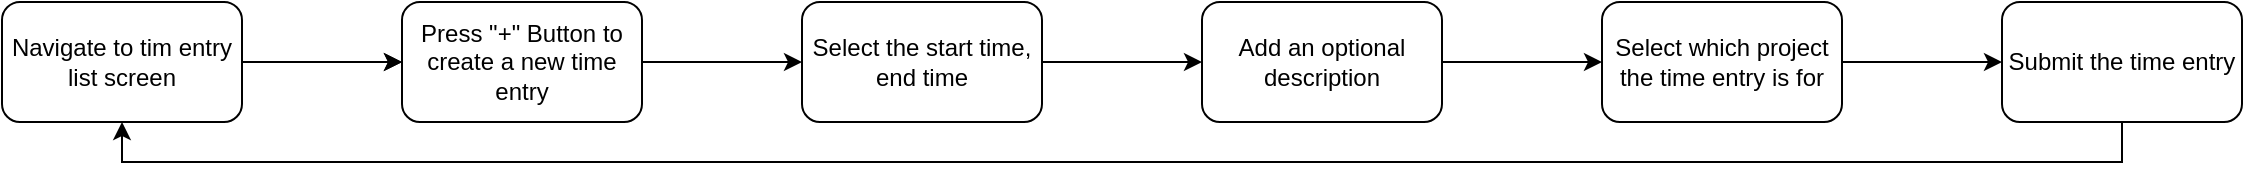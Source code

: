 <mxfile version="21.0.10" type="github"><diagram name="Seite-1" id="t6YPCSnxHJcEC_fdzEYf"><mxGraphModel dx="1210" dy="612" grid="1" gridSize="10" guides="1" tooltips="1" connect="1" arrows="1" fold="1" page="1" pageScale="1" pageWidth="827" pageHeight="1169" math="0" shadow="0"><root><mxCell id="0"/><mxCell id="1" parent="0"/><mxCell id="SlI7Oe4868T6xrQJ0KUJ-3" value="" style="edgeStyle=orthogonalEdgeStyle;rounded=0;orthogonalLoop=1;jettySize=auto;html=1;" edge="1" parent="1" source="SlI7Oe4868T6xrQJ0KUJ-1" target="SlI7Oe4868T6xrQJ0KUJ-2"><mxGeometry relative="1" as="geometry"/></mxCell><mxCell id="SlI7Oe4868T6xrQJ0KUJ-12" value="" style="edgeStyle=orthogonalEdgeStyle;rounded=0;orthogonalLoop=1;jettySize=auto;html=1;" edge="1" parent="1" source="SlI7Oe4868T6xrQJ0KUJ-1" target="SlI7Oe4868T6xrQJ0KUJ-2"><mxGeometry relative="1" as="geometry"/></mxCell><mxCell id="SlI7Oe4868T6xrQJ0KUJ-1" value="Navigate to tim entry list screen" style="rounded=1;whiteSpace=wrap;html=1;" vertex="1" parent="1"><mxGeometry x="40" y="210" width="120" height="60" as="geometry"/></mxCell><mxCell id="SlI7Oe4868T6xrQJ0KUJ-5" value="" style="edgeStyle=orthogonalEdgeStyle;rounded=0;orthogonalLoop=1;jettySize=auto;html=1;" edge="1" parent="1" source="SlI7Oe4868T6xrQJ0KUJ-2" target="SlI7Oe4868T6xrQJ0KUJ-4"><mxGeometry relative="1" as="geometry"/></mxCell><mxCell id="SlI7Oe4868T6xrQJ0KUJ-2" value="Press &quot;+&quot; Button to create a new time entry" style="rounded=1;whiteSpace=wrap;html=1;" vertex="1" parent="1"><mxGeometry x="240" y="210" width="120" height="60" as="geometry"/></mxCell><mxCell id="SlI7Oe4868T6xrQJ0KUJ-7" value="" style="edgeStyle=orthogonalEdgeStyle;rounded=0;orthogonalLoop=1;jettySize=auto;html=1;" edge="1" parent="1" source="SlI7Oe4868T6xrQJ0KUJ-4" target="SlI7Oe4868T6xrQJ0KUJ-6"><mxGeometry relative="1" as="geometry"/></mxCell><mxCell id="SlI7Oe4868T6xrQJ0KUJ-4" value="Select the start time, end time" style="whiteSpace=wrap;html=1;rounded=1;" vertex="1" parent="1"><mxGeometry x="440" y="210" width="120" height="60" as="geometry"/></mxCell><mxCell id="SlI7Oe4868T6xrQJ0KUJ-9" value="" style="edgeStyle=orthogonalEdgeStyle;rounded=0;orthogonalLoop=1;jettySize=auto;html=1;" edge="1" parent="1" source="SlI7Oe4868T6xrQJ0KUJ-6" target="SlI7Oe4868T6xrQJ0KUJ-8"><mxGeometry relative="1" as="geometry"/></mxCell><mxCell id="SlI7Oe4868T6xrQJ0KUJ-6" value="Add an optional description" style="whiteSpace=wrap;html=1;rounded=1;" vertex="1" parent="1"><mxGeometry x="640" y="210" width="120" height="60" as="geometry"/></mxCell><mxCell id="SlI7Oe4868T6xrQJ0KUJ-11" value="" style="edgeStyle=orthogonalEdgeStyle;rounded=0;orthogonalLoop=1;jettySize=auto;html=1;" edge="1" parent="1" source="SlI7Oe4868T6xrQJ0KUJ-8" target="SlI7Oe4868T6xrQJ0KUJ-10"><mxGeometry relative="1" as="geometry"/></mxCell><mxCell id="SlI7Oe4868T6xrQJ0KUJ-8" value="Select which project the time entry is for" style="whiteSpace=wrap;html=1;rounded=1;" vertex="1" parent="1"><mxGeometry x="840" y="210" width="120" height="60" as="geometry"/></mxCell><mxCell id="SlI7Oe4868T6xrQJ0KUJ-16" style="edgeStyle=orthogonalEdgeStyle;rounded=0;orthogonalLoop=1;jettySize=auto;html=1;exitX=0.5;exitY=1;exitDx=0;exitDy=0;entryX=0.5;entryY=1;entryDx=0;entryDy=0;" edge="1" parent="1" source="SlI7Oe4868T6xrQJ0KUJ-10" target="SlI7Oe4868T6xrQJ0KUJ-1"><mxGeometry relative="1" as="geometry"/></mxCell><mxCell id="SlI7Oe4868T6xrQJ0KUJ-10" value="Submit the time entry" style="whiteSpace=wrap;html=1;rounded=1;" vertex="1" parent="1"><mxGeometry x="1040" y="210" width="120" height="60" as="geometry"/></mxCell></root></mxGraphModel></diagram></mxfile>